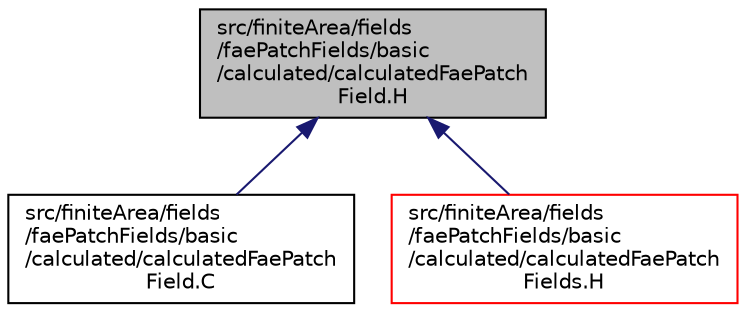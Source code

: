 digraph "src/finiteArea/fields/faePatchFields/basic/calculated/calculatedFaePatchField.H"
{
  bgcolor="transparent";
  edge [fontname="Helvetica",fontsize="10",labelfontname="Helvetica",labelfontsize="10"];
  node [fontname="Helvetica",fontsize="10",shape=record];
  Node1 [label="src/finiteArea/fields\l/faePatchFields/basic\l/calculated/calculatedFaePatch\lField.H",height=0.2,width=0.4,color="black", fillcolor="grey75", style="filled" fontcolor="black"];
  Node1 -> Node2 [dir="back",color="midnightblue",fontsize="10",style="solid",fontname="Helvetica"];
  Node2 [label="src/finiteArea/fields\l/faePatchFields/basic\l/calculated/calculatedFaePatch\lField.C",height=0.2,width=0.4,color="black",URL="$calculatedFaePatchField_8C.html"];
  Node1 -> Node3 [dir="back",color="midnightblue",fontsize="10",style="solid",fontname="Helvetica"];
  Node3 [label="src/finiteArea/fields\l/faePatchFields/basic\l/calculated/calculatedFaePatch\lFields.H",height=0.2,width=0.4,color="red",URL="$calculatedFaePatchFields_8H.html"];
}
